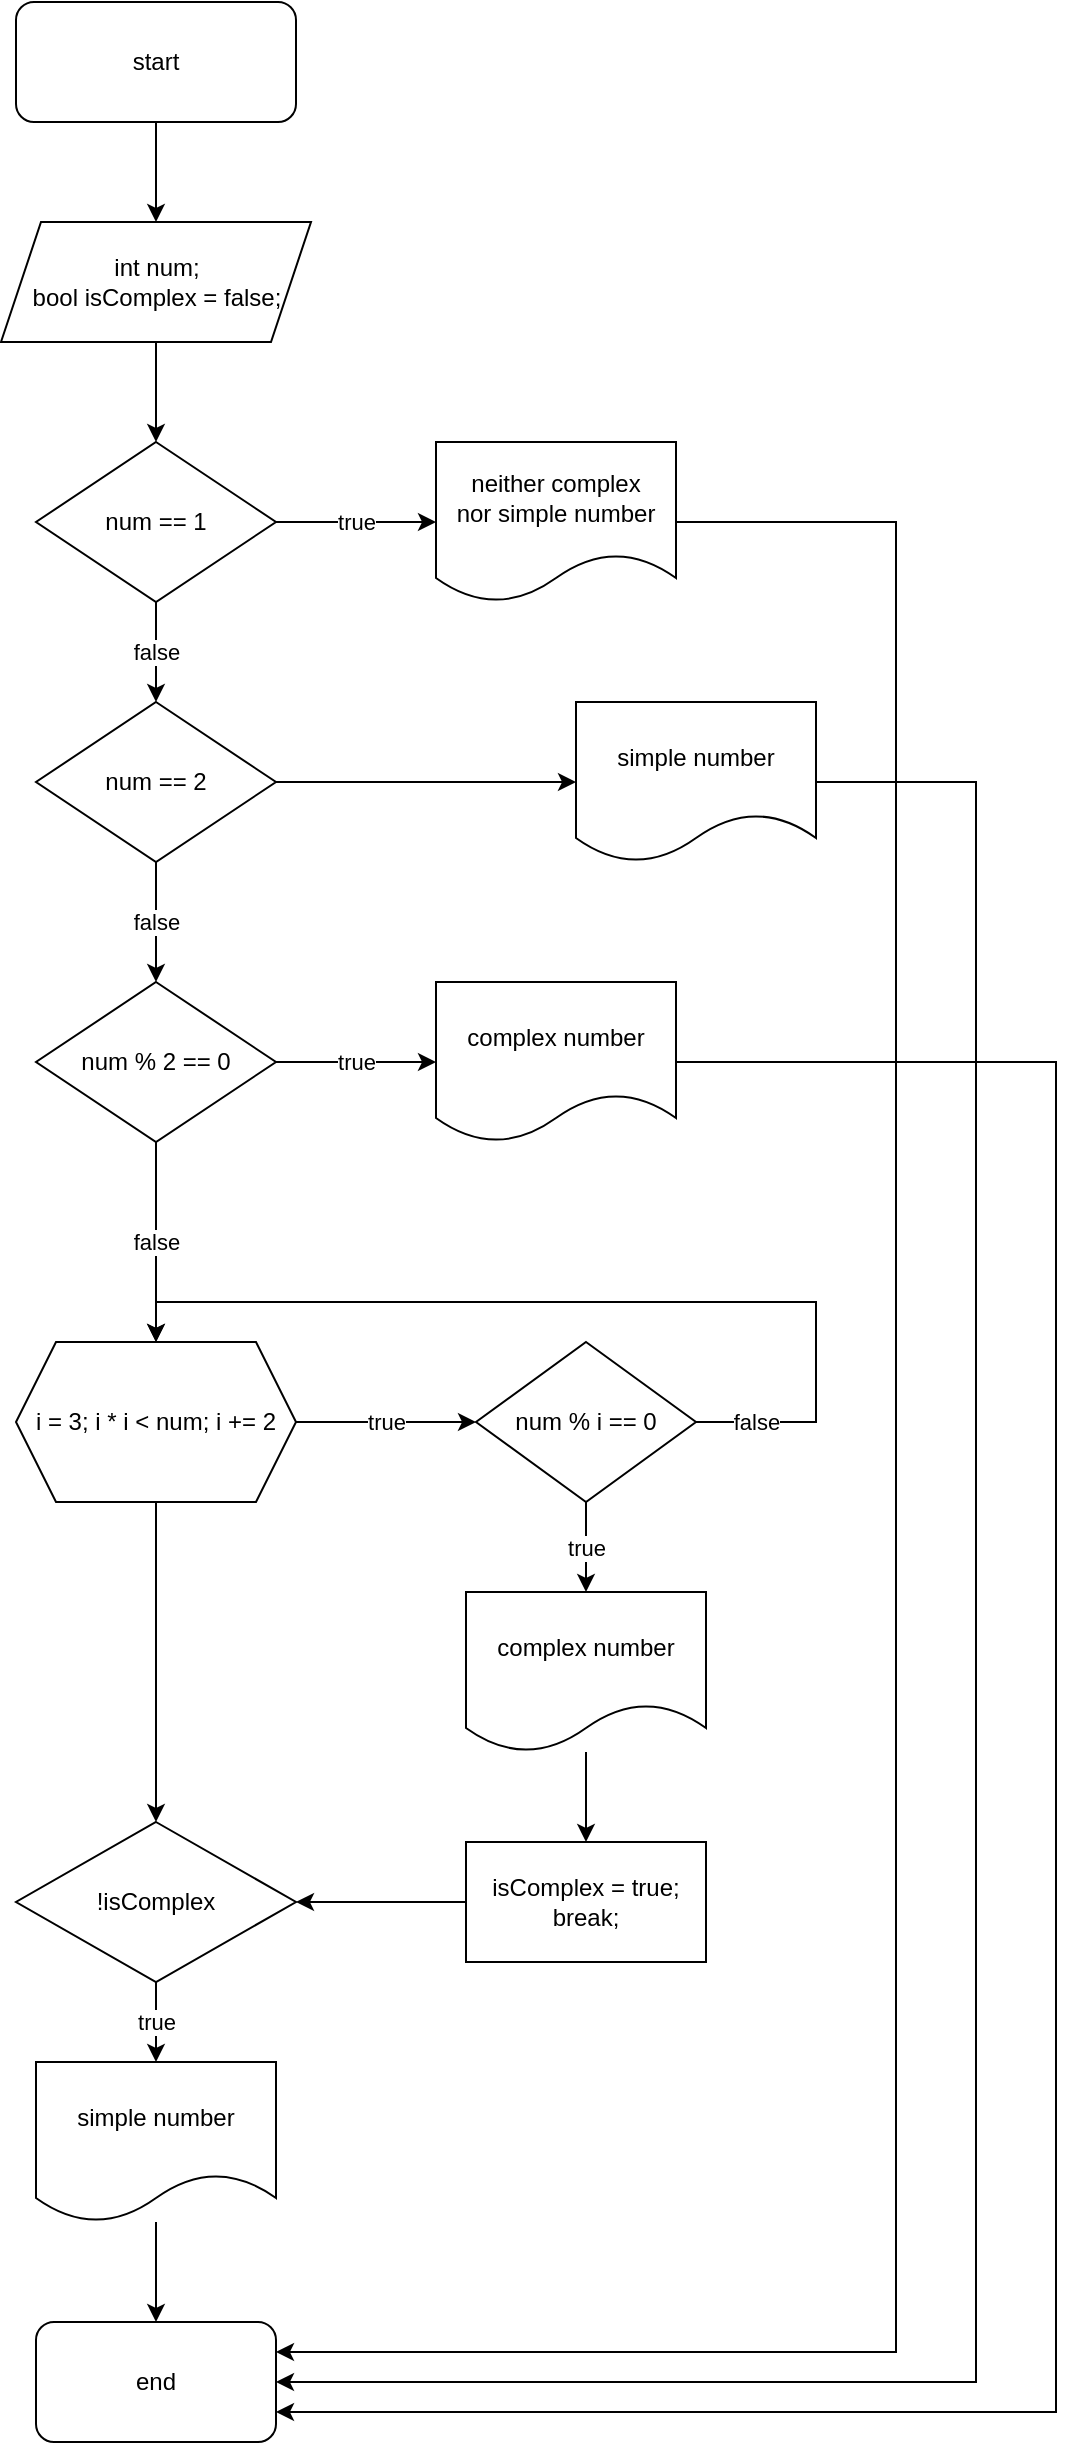 <mxfile version="24.7.17">
  <diagram name="Page-1" id="vgTAxqa3mp8WpCNcXjAS">
    <mxGraphModel dx="1434" dy="818" grid="1" gridSize="10" guides="1" tooltips="1" connect="1" arrows="1" fold="1" page="1" pageScale="1" pageWidth="1100" pageHeight="850" math="0" shadow="0">
      <root>
        <mxCell id="0" />
        <mxCell id="1" parent="0" />
        <mxCell id="7ldcpUV6ycCJgZL3tfVY-3" value="" style="edgeStyle=orthogonalEdgeStyle;rounded=0;orthogonalLoop=1;jettySize=auto;html=1;" edge="1" parent="1" source="7ldcpUV6ycCJgZL3tfVY-1" target="7ldcpUV6ycCJgZL3tfVY-2">
          <mxGeometry relative="1" as="geometry" />
        </mxCell>
        <mxCell id="7ldcpUV6ycCJgZL3tfVY-1" value="start" style="rounded=1;whiteSpace=wrap;html=1;" vertex="1" parent="1">
          <mxGeometry x="340" y="20" width="140" height="60" as="geometry" />
        </mxCell>
        <mxCell id="7ldcpUV6ycCJgZL3tfVY-24" value="" style="edgeStyle=orthogonalEdgeStyle;rounded=0;orthogonalLoop=1;jettySize=auto;html=1;" edge="1" parent="1" source="7ldcpUV6ycCJgZL3tfVY-2" target="7ldcpUV6ycCJgZL3tfVY-23">
          <mxGeometry relative="1" as="geometry" />
        </mxCell>
        <mxCell id="7ldcpUV6ycCJgZL3tfVY-2" value="int num;&lt;div&gt;bool isComplex = false;&lt;br&gt;&lt;/div&gt;" style="shape=parallelogram;perimeter=parallelogramPerimeter;whiteSpace=wrap;html=1;fixedSize=1;" vertex="1" parent="1">
          <mxGeometry x="332.5" y="130" width="155" height="60" as="geometry" />
        </mxCell>
        <mxCell id="7ldcpUV6ycCJgZL3tfVY-11" value="true" style="edgeStyle=orthogonalEdgeStyle;rounded=0;orthogonalLoop=1;jettySize=auto;html=1;" edge="1" parent="1" source="7ldcpUV6ycCJgZL3tfVY-8" target="7ldcpUV6ycCJgZL3tfVY-10">
          <mxGeometry relative="1" as="geometry" />
        </mxCell>
        <mxCell id="7ldcpUV6ycCJgZL3tfVY-90" value="" style="edgeStyle=orthogonalEdgeStyle;rounded=0;orthogonalLoop=1;jettySize=auto;html=1;" edge="1" parent="1" source="7ldcpUV6ycCJgZL3tfVY-8" target="7ldcpUV6ycCJgZL3tfVY-89">
          <mxGeometry relative="1" as="geometry" />
        </mxCell>
        <mxCell id="7ldcpUV6ycCJgZL3tfVY-8" value="i = 3; i * i &amp;lt; num; i += 2" style="shape=hexagon;perimeter=hexagonPerimeter2;whiteSpace=wrap;html=1;fixedSize=1;" vertex="1" parent="1">
          <mxGeometry x="340" y="690" width="140" height="80" as="geometry" />
        </mxCell>
        <mxCell id="7ldcpUV6ycCJgZL3tfVY-12" value="false" style="edgeStyle=orthogonalEdgeStyle;rounded=0;orthogonalLoop=1;jettySize=auto;html=1;exitX=1;exitY=0.5;exitDx=0;exitDy=0;entryX=0.5;entryY=0;entryDx=0;entryDy=0;" edge="1" parent="1" source="7ldcpUV6ycCJgZL3tfVY-10" target="7ldcpUV6ycCJgZL3tfVY-8">
          <mxGeometry x="-0.872" relative="1" as="geometry">
            <Array as="points">
              <mxPoint x="740" y="730" />
              <mxPoint x="740" y="670" />
              <mxPoint x="410" y="670" />
            </Array>
            <mxPoint as="offset" />
          </mxGeometry>
        </mxCell>
        <mxCell id="7ldcpUV6ycCJgZL3tfVY-61" value="true" style="edgeStyle=orthogonalEdgeStyle;rounded=0;orthogonalLoop=1;jettySize=auto;html=1;entryX=0.5;entryY=0;entryDx=0;entryDy=0;" edge="1" parent="1" source="7ldcpUV6ycCJgZL3tfVY-10" target="7ldcpUV6ycCJgZL3tfVY-79">
          <mxGeometry relative="1" as="geometry">
            <mxPoint x="625" y="810" as="targetPoint" />
          </mxGeometry>
        </mxCell>
        <mxCell id="7ldcpUV6ycCJgZL3tfVY-10" value="num % i == 0" style="rhombus;whiteSpace=wrap;html=1;" vertex="1" parent="1">
          <mxGeometry x="570" y="690" width="110" height="80" as="geometry" />
        </mxCell>
        <mxCell id="7ldcpUV6ycCJgZL3tfVY-26" value="true" style="edgeStyle=orthogonalEdgeStyle;rounded=0;orthogonalLoop=1;jettySize=auto;html=1;" edge="1" parent="1" source="7ldcpUV6ycCJgZL3tfVY-23" target="7ldcpUV6ycCJgZL3tfVY-25">
          <mxGeometry relative="1" as="geometry" />
        </mxCell>
        <mxCell id="7ldcpUV6ycCJgZL3tfVY-68" value="false" style="edgeStyle=orthogonalEdgeStyle;rounded=0;orthogonalLoop=1;jettySize=auto;html=1;" edge="1" parent="1" source="7ldcpUV6ycCJgZL3tfVY-23" target="7ldcpUV6ycCJgZL3tfVY-66">
          <mxGeometry relative="1" as="geometry" />
        </mxCell>
        <mxCell id="7ldcpUV6ycCJgZL3tfVY-23" value="&lt;div&gt;num == 1&lt;br&gt;&lt;/div&gt;" style="rhombus;whiteSpace=wrap;html=1;" vertex="1" parent="1">
          <mxGeometry x="350" y="240" width="120" height="80" as="geometry" />
        </mxCell>
        <mxCell id="7ldcpUV6ycCJgZL3tfVY-76" style="edgeStyle=orthogonalEdgeStyle;rounded=0;orthogonalLoop=1;jettySize=auto;html=1;exitX=1;exitY=0.5;exitDx=0;exitDy=0;entryX=1;entryY=0.25;entryDx=0;entryDy=0;" edge="1" parent="1" source="7ldcpUV6ycCJgZL3tfVY-25" target="7ldcpUV6ycCJgZL3tfVY-45">
          <mxGeometry relative="1" as="geometry">
            <mxPoint x="480" y="1190" as="targetPoint" />
            <Array as="points">
              <mxPoint x="780" y="280" />
              <mxPoint x="780" y="1195" />
            </Array>
          </mxGeometry>
        </mxCell>
        <mxCell id="7ldcpUV6ycCJgZL3tfVY-25" value="neither complex&lt;div&gt;nor simple number&lt;/div&gt;" style="shape=document;whiteSpace=wrap;html=1;boundedLbl=1;" vertex="1" parent="1">
          <mxGeometry x="550" y="240" width="120" height="80" as="geometry" />
        </mxCell>
        <mxCell id="7ldcpUV6ycCJgZL3tfVY-31" value="true" style="edgeStyle=orthogonalEdgeStyle;rounded=0;orthogonalLoop=1;jettySize=auto;html=1;" edge="1" parent="1" source="7ldcpUV6ycCJgZL3tfVY-28" target="7ldcpUV6ycCJgZL3tfVY-30">
          <mxGeometry relative="1" as="geometry" />
        </mxCell>
        <mxCell id="7ldcpUV6ycCJgZL3tfVY-82" value="false" style="edgeStyle=orthogonalEdgeStyle;rounded=0;orthogonalLoop=1;jettySize=auto;html=1;entryX=0.5;entryY=0;entryDx=0;entryDy=0;" edge="1" parent="1" source="7ldcpUV6ycCJgZL3tfVY-28" target="7ldcpUV6ycCJgZL3tfVY-8">
          <mxGeometry relative="1" as="geometry">
            <mxPoint x="410" y="640" as="targetPoint" />
          </mxGeometry>
        </mxCell>
        <mxCell id="7ldcpUV6ycCJgZL3tfVY-28" value="num % 2 == 0" style="rhombus;whiteSpace=wrap;html=1;" vertex="1" parent="1">
          <mxGeometry x="350" y="510" width="120" height="80" as="geometry" />
        </mxCell>
        <mxCell id="7ldcpUV6ycCJgZL3tfVY-48" style="edgeStyle=orthogonalEdgeStyle;rounded=0;orthogonalLoop=1;jettySize=auto;html=1;exitX=1;exitY=0.5;exitDx=0;exitDy=0;entryX=1;entryY=0.75;entryDx=0;entryDy=0;" edge="1" parent="1" source="7ldcpUV6ycCJgZL3tfVY-30" target="7ldcpUV6ycCJgZL3tfVY-45">
          <mxGeometry relative="1" as="geometry">
            <Array as="points">
              <mxPoint x="860" y="550" />
              <mxPoint x="860" y="1225" />
            </Array>
          </mxGeometry>
        </mxCell>
        <mxCell id="7ldcpUV6ycCJgZL3tfVY-30" value="complex number" style="shape=document;whiteSpace=wrap;html=1;boundedLbl=1;" vertex="1" parent="1">
          <mxGeometry x="550" y="510" width="120" height="80" as="geometry" />
        </mxCell>
        <mxCell id="7ldcpUV6ycCJgZL3tfVY-45" value="end" style="rounded=1;whiteSpace=wrap;html=1;" vertex="1" parent="1">
          <mxGeometry x="350" y="1180" width="120" height="60" as="geometry" />
        </mxCell>
        <mxCell id="7ldcpUV6ycCJgZL3tfVY-69" value="false" style="edgeStyle=orthogonalEdgeStyle;rounded=0;orthogonalLoop=1;jettySize=auto;html=1;" edge="1" parent="1" source="7ldcpUV6ycCJgZL3tfVY-66" target="7ldcpUV6ycCJgZL3tfVY-28">
          <mxGeometry relative="1" as="geometry" />
        </mxCell>
        <mxCell id="7ldcpUV6ycCJgZL3tfVY-77" style="edgeStyle=orthogonalEdgeStyle;rounded=0;orthogonalLoop=1;jettySize=auto;html=1;exitX=1;exitY=0.5;exitDx=0;exitDy=0;entryX=0;entryY=0.5;entryDx=0;entryDy=0;" edge="1" parent="1" source="7ldcpUV6ycCJgZL3tfVY-66" target="7ldcpUV6ycCJgZL3tfVY-67">
          <mxGeometry relative="1" as="geometry" />
        </mxCell>
        <mxCell id="7ldcpUV6ycCJgZL3tfVY-66" value="&lt;div&gt;num == 2&lt;br&gt;&lt;/div&gt;" style="rhombus;whiteSpace=wrap;html=1;" vertex="1" parent="1">
          <mxGeometry x="350" y="370" width="120" height="80" as="geometry" />
        </mxCell>
        <mxCell id="7ldcpUV6ycCJgZL3tfVY-74" style="edgeStyle=orthogonalEdgeStyle;rounded=0;orthogonalLoop=1;jettySize=auto;html=1;exitX=1;exitY=0.5;exitDx=0;exitDy=0;entryX=1;entryY=0.5;entryDx=0;entryDy=0;" edge="1" parent="1" source="7ldcpUV6ycCJgZL3tfVY-67" target="7ldcpUV6ycCJgZL3tfVY-45">
          <mxGeometry relative="1" as="geometry">
            <Array as="points">
              <mxPoint x="820" y="410" />
              <mxPoint x="820" y="1210" />
            </Array>
          </mxGeometry>
        </mxCell>
        <mxCell id="7ldcpUV6ycCJgZL3tfVY-67" value="simple number" style="shape=document;whiteSpace=wrap;html=1;boundedLbl=1;" vertex="1" parent="1">
          <mxGeometry x="620" y="370" width="120" height="80" as="geometry" />
        </mxCell>
        <mxCell id="7ldcpUV6ycCJgZL3tfVY-87" value="" style="edgeStyle=orthogonalEdgeStyle;rounded=0;orthogonalLoop=1;jettySize=auto;html=1;" edge="1" parent="1" source="7ldcpUV6ycCJgZL3tfVY-79" target="7ldcpUV6ycCJgZL3tfVY-86">
          <mxGeometry relative="1" as="geometry" />
        </mxCell>
        <mxCell id="7ldcpUV6ycCJgZL3tfVY-79" value="complex number" style="shape=document;whiteSpace=wrap;html=1;boundedLbl=1;" vertex="1" parent="1">
          <mxGeometry x="565" y="815" width="120" height="80" as="geometry" />
        </mxCell>
        <mxCell id="7ldcpUV6ycCJgZL3tfVY-91" value="" style="edgeStyle=orthogonalEdgeStyle;rounded=0;orthogonalLoop=1;jettySize=auto;html=1;" edge="1" parent="1" source="7ldcpUV6ycCJgZL3tfVY-86" target="7ldcpUV6ycCJgZL3tfVY-89">
          <mxGeometry relative="1" as="geometry" />
        </mxCell>
        <mxCell id="7ldcpUV6ycCJgZL3tfVY-86" value="&lt;div&gt;isComplex = true;&lt;/div&gt;&lt;div&gt;break;&lt;/div&gt;" style="whiteSpace=wrap;html=1;" vertex="1" parent="1">
          <mxGeometry x="565" y="940" width="120" height="60" as="geometry" />
        </mxCell>
        <mxCell id="7ldcpUV6ycCJgZL3tfVY-93" value="true" style="edgeStyle=orthogonalEdgeStyle;rounded=0;orthogonalLoop=1;jettySize=auto;html=1;" edge="1" parent="1" source="7ldcpUV6ycCJgZL3tfVY-89" target="7ldcpUV6ycCJgZL3tfVY-92">
          <mxGeometry relative="1" as="geometry" />
        </mxCell>
        <mxCell id="7ldcpUV6ycCJgZL3tfVY-89" value="!isComplex" style="rhombus;whiteSpace=wrap;html=1;" vertex="1" parent="1">
          <mxGeometry x="340" y="930" width="140" height="80" as="geometry" />
        </mxCell>
        <mxCell id="7ldcpUV6ycCJgZL3tfVY-94" value="" style="edgeStyle=orthogonalEdgeStyle;rounded=0;orthogonalLoop=1;jettySize=auto;html=1;" edge="1" parent="1" source="7ldcpUV6ycCJgZL3tfVY-92" target="7ldcpUV6ycCJgZL3tfVY-45">
          <mxGeometry relative="1" as="geometry" />
        </mxCell>
        <mxCell id="7ldcpUV6ycCJgZL3tfVY-92" value="simple number" style="shape=document;whiteSpace=wrap;html=1;boundedLbl=1;" vertex="1" parent="1">
          <mxGeometry x="350" y="1050" width="120" height="80" as="geometry" />
        </mxCell>
      </root>
    </mxGraphModel>
  </diagram>
</mxfile>

